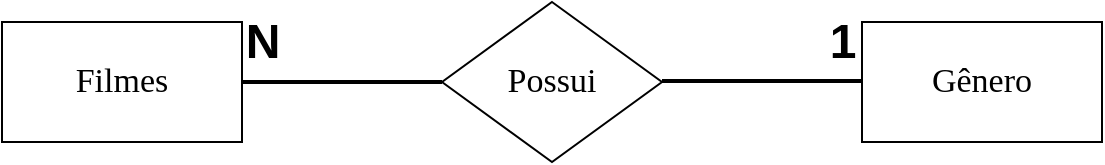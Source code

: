 <mxfile version="14.4.2" type="device" pages="2"><diagram id="P_bPhk8U0rgetKxD9Kq_" name="Conceitual"><mxGraphModel dx="868" dy="520" grid="1" gridSize="10" guides="1" tooltips="1" connect="1" arrows="1" fold="1" page="1" pageScale="1" pageWidth="827" pageHeight="1169" math="0" shadow="0"><root><mxCell id="0"/><mxCell id="1" parent="0"/><mxCell id="vvsZb7jXJqy8TJaR0lxk-5" style="rounded=0;orthogonalLoop=1;jettySize=auto;html=1;entryX=0;entryY=0.5;entryDx=0;entryDy=0;strokeWidth=2;endArrow=none;endFill=0;exitX=1;exitY=0.5;exitDx=0;exitDy=0;" parent="1" source="vvsZb7jXJqy8TJaR0lxk-1" target="vvsZb7jXJqy8TJaR0lxk-3" edge="1"><mxGeometry relative="1" as="geometry"><mxPoint x="290" y="210" as="sourcePoint"/></mxGeometry></mxCell><mxCell id="vvsZb7jXJqy8TJaR0lxk-1" value="&lt;p&gt;&lt;font style=&quot;font-size: 17px&quot; face=&quot;Times New Roman&quot;&gt;Filmes&lt;/font&gt;&lt;/p&gt;" style="rounded=0;whiteSpace=wrap;html=1;" parent="1" vertex="1"><mxGeometry x="150" y="170" width="120" height="60" as="geometry"/></mxCell><mxCell id="vvsZb7jXJqy8TJaR0lxk-2" value="&lt;font style=&quot;font-size: 17px&quot; face=&quot;Times New Roman&quot;&gt;Gênero&lt;/font&gt;" style="rounded=0;whiteSpace=wrap;html=1;" parent="1" vertex="1"><mxGeometry x="580" y="170" width="120" height="60" as="geometry"/></mxCell><mxCell id="vvsZb7jXJqy8TJaR0lxk-3" value="&lt;font face=&quot;Times New Roman&quot; style=&quot;font-size: 17px&quot;&gt;Possui&lt;/font&gt;" style="rhombus;whiteSpace=wrap;html=1;" parent="1" vertex="1"><mxGeometry x="370" y="160" width="110" height="80" as="geometry"/></mxCell><mxCell id="vvsZb7jXJqy8TJaR0lxk-6" style="rounded=0;orthogonalLoop=1;jettySize=auto;html=1;entryX=0;entryY=0.5;entryDx=0;entryDy=0;strokeWidth=2;endArrow=none;endFill=0;" parent="1" edge="1"><mxGeometry relative="1" as="geometry"><mxPoint x="480" y="199.5" as="sourcePoint"/><mxPoint x="580" y="199.5" as="targetPoint"/></mxGeometry></mxCell><mxCell id="vvsZb7jXJqy8TJaR0lxk-8" value="N" style="text;strokeColor=none;fillColor=none;html=1;fontSize=24;fontStyle=1;verticalAlign=middle;align=center;" parent="1" vertex="1"><mxGeometry x="270" y="170" width="20" height="20" as="geometry"/></mxCell><mxCell id="vvsZb7jXJqy8TJaR0lxk-9" value="1" style="text;strokeColor=none;fillColor=none;html=1;fontSize=24;fontStyle=1;verticalAlign=middle;align=center;" parent="1" vertex="1"><mxGeometry x="560" y="170" width="20" height="20" as="geometry"/></mxCell></root></mxGraphModel></diagram><diagram id="wG-TIdzLpY7cI0bc_-dY" name="Lógico"><mxGraphModel dx="868" dy="520" grid="1" gridSize="10" guides="1" tooltips="1" connect="1" arrows="1" fold="1" page="1" pageScale="1" pageWidth="827" pageHeight="1169" math="0" shadow="0"><root><mxCell id="ly_BGLFsMNZJ1yA6JB8L-0"/><mxCell id="ly_BGLFsMNZJ1yA6JB8L-1" parent="ly_BGLFsMNZJ1yA6JB8L-0"/><mxCell id="nvbwwoeohQvYBKDqMVE_-0" value="FILME" style="shape=table;html=1;whiteSpace=wrap;startSize=30;container=1;collapsible=0;childLayout=tableLayout;fixedRows=1;rowLines=0;fontStyle=1;align=center;" vertex="1" parent="ly_BGLFsMNZJ1yA6JB8L-1"><mxGeometry x="40" y="110" width="180" height="120" as="geometry"/></mxCell><mxCell id="nvbwwoeohQvYBKDqMVE_-1" value="" style="shape=partialRectangle;html=1;whiteSpace=wrap;collapsible=0;dropTarget=0;pointerEvents=0;fillColor=none;top=0;left=0;bottom=1;right=0;points=[[0,0.5],[1,0.5]];portConstraint=eastwest;" vertex="1" parent="nvbwwoeohQvYBKDqMVE_-0"><mxGeometry y="30" width="180" height="30" as="geometry"/></mxCell><mxCell id="nvbwwoeohQvYBKDqMVE_-2" value="PK" style="shape=partialRectangle;html=1;whiteSpace=wrap;connectable=0;fillColor=none;top=0;left=0;bottom=0;right=0;overflow=hidden;" vertex="1" parent="nvbwwoeohQvYBKDqMVE_-1"><mxGeometry width="40" height="30" as="geometry"/></mxCell><mxCell id="nvbwwoeohQvYBKDqMVE_-3" value="IdFilme" style="shape=partialRectangle;html=1;whiteSpace=wrap;connectable=0;fillColor=none;top=0;left=0;bottom=0;right=0;align=left;spacingLeft=6;overflow=hidden;" vertex="1" parent="nvbwwoeohQvYBKDqMVE_-1"><mxGeometry x="40" width="140" height="30" as="geometry"/></mxCell><mxCell id="nvbwwoeohQvYBKDqMVE_-36" value="" style="shape=partialRectangle;html=1;whiteSpace=wrap;collapsible=0;dropTarget=0;pointerEvents=0;fillColor=none;top=0;left=0;bottom=0;right=0;points=[[0,0.5],[1,0.5]];portConstraint=eastwest;" vertex="1" parent="nvbwwoeohQvYBKDqMVE_-0"><mxGeometry y="60" width="180" height="30" as="geometry"/></mxCell><mxCell id="nvbwwoeohQvYBKDqMVE_-37" value="FK" style="shape=partialRectangle;html=1;whiteSpace=wrap;connectable=0;fillColor=none;top=0;left=0;bottom=0;right=0;overflow=hidden;" vertex="1" parent="nvbwwoeohQvYBKDqMVE_-36"><mxGeometry width="40" height="30" as="geometry"/></mxCell><mxCell id="nvbwwoeohQvYBKDqMVE_-38" value="IdGênero" style="shape=partialRectangle;html=1;whiteSpace=wrap;connectable=0;fillColor=none;top=0;left=0;bottom=0;right=0;align=left;spacingLeft=6;overflow=hidden;" vertex="1" parent="nvbwwoeohQvYBKDqMVE_-36"><mxGeometry x="40" width="140" height="30" as="geometry"/></mxCell><mxCell id="nvbwwoeohQvYBKDqMVE_-4" value="" style="shape=partialRectangle;html=1;whiteSpace=wrap;collapsible=0;dropTarget=0;pointerEvents=0;fillColor=none;top=0;left=0;bottom=0;right=0;points=[[0,0.5],[1,0.5]];portConstraint=eastwest;" vertex="1" parent="nvbwwoeohQvYBKDqMVE_-0"><mxGeometry y="90" width="180" height="30" as="geometry"/></mxCell><mxCell id="nvbwwoeohQvYBKDqMVE_-5" value="" style="shape=partialRectangle;html=1;whiteSpace=wrap;connectable=0;fillColor=none;top=0;left=0;bottom=0;right=0;overflow=hidden;" vertex="1" parent="nvbwwoeohQvYBKDqMVE_-4"><mxGeometry width="40" height="30" as="geometry"/></mxCell><mxCell id="nvbwwoeohQvYBKDqMVE_-6" value="Nome" style="shape=partialRectangle;html=1;whiteSpace=wrap;connectable=0;fillColor=none;top=0;left=0;bottom=0;right=0;align=left;spacingLeft=6;overflow=hidden;" vertex="1" parent="nvbwwoeohQvYBKDqMVE_-4"><mxGeometry x="40" width="140" height="30" as="geometry"/></mxCell><mxCell id="nvbwwoeohQvYBKDqMVE_-10" value="GÊNERO" style="shape=table;html=1;whiteSpace=wrap;startSize=30;container=1;collapsible=0;childLayout=tableLayout;fixedRows=1;rowLines=0;fontStyle=1;align=center;" vertex="1" parent="ly_BGLFsMNZJ1yA6JB8L-1"><mxGeometry x="410" y="110" width="180" height="90" as="geometry"/></mxCell><mxCell id="nvbwwoeohQvYBKDqMVE_-11" value="" style="shape=partialRectangle;html=1;whiteSpace=wrap;collapsible=0;dropTarget=0;pointerEvents=0;fillColor=none;top=0;left=0;bottom=1;right=0;points=[[0,0.5],[1,0.5]];portConstraint=eastwest;" vertex="1" parent="nvbwwoeohQvYBKDqMVE_-10"><mxGeometry y="30" width="180" height="30" as="geometry"/></mxCell><mxCell id="nvbwwoeohQvYBKDqMVE_-12" value="PK" style="shape=partialRectangle;html=1;whiteSpace=wrap;connectable=0;fillColor=none;top=0;left=0;bottom=0;right=0;overflow=hidden;" vertex="1" parent="nvbwwoeohQvYBKDqMVE_-11"><mxGeometry width="40" height="30" as="geometry"/></mxCell><mxCell id="nvbwwoeohQvYBKDqMVE_-13" value="IdGenero" style="shape=partialRectangle;html=1;whiteSpace=wrap;connectable=0;fillColor=none;top=0;left=0;bottom=0;right=0;align=left;spacingLeft=6;overflow=hidden;" vertex="1" parent="nvbwwoeohQvYBKDqMVE_-11"><mxGeometry x="40" width="140" height="30" as="geometry"/></mxCell><mxCell id="nvbwwoeohQvYBKDqMVE_-33" value="" style="shape=partialRectangle;html=1;whiteSpace=wrap;collapsible=0;dropTarget=0;pointerEvents=0;fillColor=none;top=0;left=0;bottom=1;right=0;points=[[0,0.5],[1,0.5]];portConstraint=eastwest;" vertex="1" parent="nvbwwoeohQvYBKDqMVE_-10"><mxGeometry y="60" width="180" height="30" as="geometry"/></mxCell><mxCell id="nvbwwoeohQvYBKDqMVE_-34" value="" style="shape=partialRectangle;html=1;whiteSpace=wrap;connectable=0;fillColor=none;top=0;left=0;bottom=0;right=0;overflow=hidden;" vertex="1" parent="nvbwwoeohQvYBKDqMVE_-33"><mxGeometry width="40" height="30" as="geometry"/></mxCell><mxCell id="nvbwwoeohQvYBKDqMVE_-35" value="Genero" style="shape=partialRectangle;html=1;whiteSpace=wrap;connectable=0;fillColor=none;top=0;left=0;bottom=0;right=0;align=left;spacingLeft=6;overflow=hidden;" vertex="1" parent="nvbwwoeohQvYBKDqMVE_-33"><mxGeometry x="40" width="140" height="30" as="geometry"/></mxCell><mxCell id="nvbwwoeohQvYBKDqMVE_-32" value="" style="edgeStyle=entityRelationEdgeStyle;fontSize=12;html=1;endArrow=ERoneToMany;" edge="1" parent="ly_BGLFsMNZJ1yA6JB8L-1" source="nvbwwoeohQvYBKDqMVE_-11" target="nvbwwoeohQvYBKDqMVE_-4"><mxGeometry width="100" height="100" relative="1" as="geometry"><mxPoint x="360" y="150" as="sourcePoint"/><mxPoint x="330" y="140" as="targetPoint"/></mxGeometry></mxCell></root></mxGraphModel></diagram></mxfile>